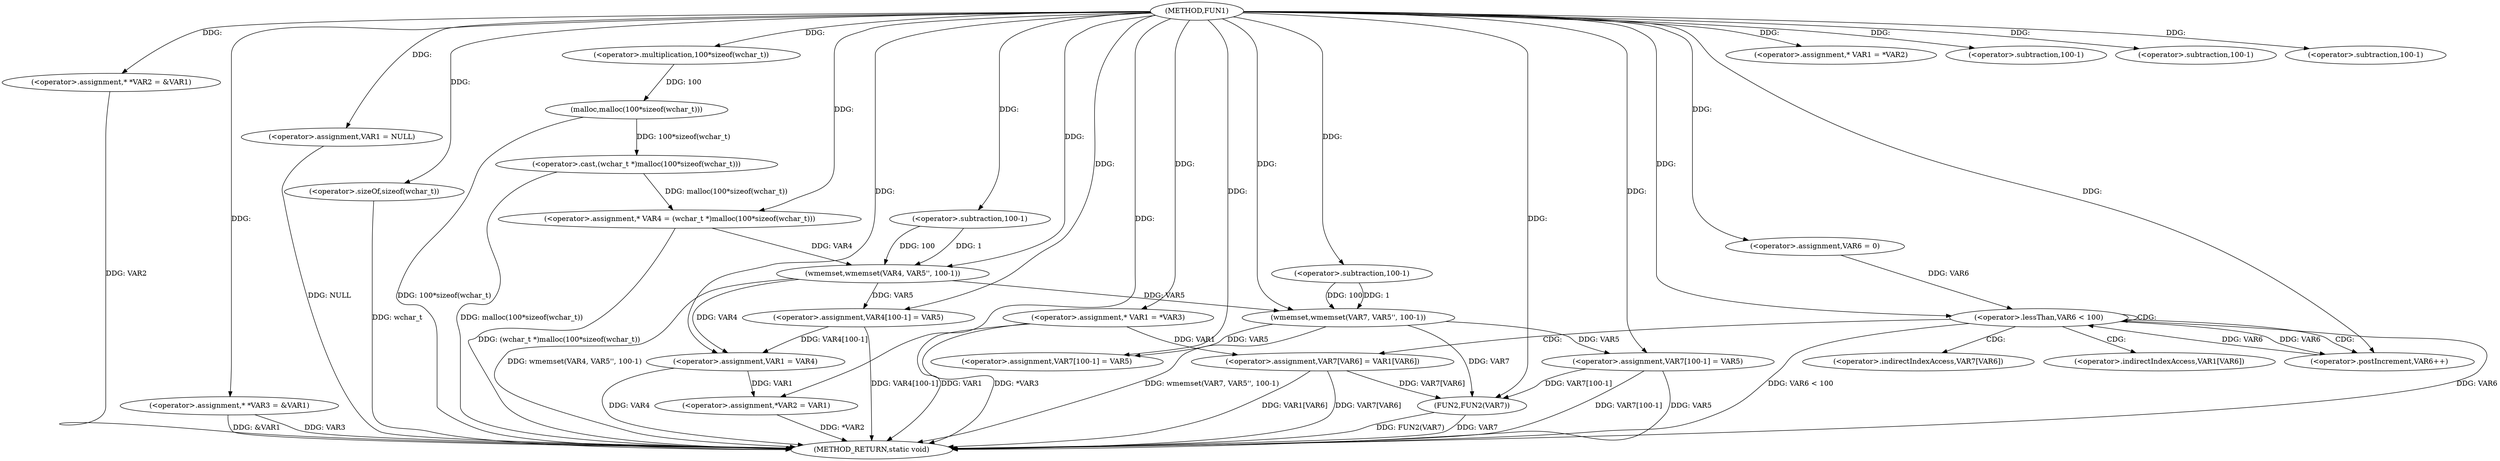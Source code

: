 digraph FUN1 {  
"1000100" [label = "(METHOD,FUN1)" ]
"1000201" [label = "(METHOD_RETURN,static void)" ]
"1000104" [label = "(<operator>.assignment,* *VAR2 = &VAR1)" ]
"1000109" [label = "(<operator>.assignment,* *VAR3 = &VAR1)" ]
"1000113" [label = "(<operator>.assignment,VAR1 = NULL)" ]
"1000118" [label = "(<operator>.assignment,* VAR1 = *VAR2)" ]
"1000124" [label = "(<operator>.assignment,* VAR4 = (wchar_t *)malloc(100*sizeof(wchar_t)))" ]
"1000126" [label = "(<operator>.cast,(wchar_t *)malloc(100*sizeof(wchar_t)))" ]
"1000128" [label = "(malloc,malloc(100*sizeof(wchar_t)))" ]
"1000129" [label = "(<operator>.multiplication,100*sizeof(wchar_t))" ]
"1000131" [label = "(<operator>.sizeOf,sizeof(wchar_t))" ]
"1000133" [label = "(wmemset,wmemset(VAR4, VAR5'', 100-1))" ]
"1000136" [label = "(<operator>.subtraction,100-1)" ]
"1000139" [label = "(<operator>.assignment,VAR4[100-1] = VAR5)" ]
"1000142" [label = "(<operator>.subtraction,100-1)" ]
"1000146" [label = "(<operator>.assignment,VAR1 = VAR4)" ]
"1000149" [label = "(<operator>.assignment,*VAR2 = VAR1)" ]
"1000155" [label = "(<operator>.assignment,* VAR1 = *VAR3)" ]
"1000162" [label = "(wmemset,wmemset(VAR7, VAR5'', 100-1))" ]
"1000165" [label = "(<operator>.subtraction,100-1)" ]
"1000168" [label = "(<operator>.assignment,VAR7[100-1] = VAR5)" ]
"1000171" [label = "(<operator>.subtraction,100-1)" ]
"1000176" [label = "(<operator>.assignment,VAR6 = 0)" ]
"1000179" [label = "(<operator>.lessThan,VAR6 < 100)" ]
"1000182" [label = "(<operator>.postIncrement,VAR6++)" ]
"1000185" [label = "(<operator>.assignment,VAR7[VAR6] = VAR1[VAR6])" ]
"1000192" [label = "(<operator>.assignment,VAR7[100-1] = VAR5)" ]
"1000195" [label = "(<operator>.subtraction,100-1)" ]
"1000199" [label = "(FUN2,FUN2(VAR7))" ]
"1000186" [label = "(<operator>.indirectIndexAccess,VAR7[VAR6])" ]
"1000189" [label = "(<operator>.indirectIndexAccess,VAR1[VAR6])" ]
  "1000104" -> "1000201"  [ label = "DDG: VAR2"] 
  "1000185" -> "1000201"  [ label = "DDG: VAR1[VAR6]"] 
  "1000133" -> "1000201"  [ label = "DDG: wmemset(VAR4, VAR5'', 100-1)"] 
  "1000199" -> "1000201"  [ label = "DDG: FUN2(VAR7)"] 
  "1000149" -> "1000201"  [ label = "DDG: *VAR2"] 
  "1000185" -> "1000201"  [ label = "DDG: VAR7[VAR6]"] 
  "1000124" -> "1000201"  [ label = "DDG: (wchar_t *)malloc(100*sizeof(wchar_t))"] 
  "1000199" -> "1000201"  [ label = "DDG: VAR7"] 
  "1000155" -> "1000201"  [ label = "DDG: *VAR3"] 
  "1000179" -> "1000201"  [ label = "DDG: VAR6 < 100"] 
  "1000131" -> "1000201"  [ label = "DDG: wchar_t"] 
  "1000139" -> "1000201"  [ label = "DDG: VAR4[100-1]"] 
  "1000128" -> "1000201"  [ label = "DDG: 100*sizeof(wchar_t)"] 
  "1000113" -> "1000201"  [ label = "DDG: NULL"] 
  "1000179" -> "1000201"  [ label = "DDG: VAR6"] 
  "1000146" -> "1000201"  [ label = "DDG: VAR4"] 
  "1000192" -> "1000201"  [ label = "DDG: VAR7[100-1]"] 
  "1000109" -> "1000201"  [ label = "DDG: VAR3"] 
  "1000126" -> "1000201"  [ label = "DDG: malloc(100*sizeof(wchar_t))"] 
  "1000155" -> "1000201"  [ label = "DDG: VAR1"] 
  "1000162" -> "1000201"  [ label = "DDG: wmemset(VAR7, VAR5'', 100-1)"] 
  "1000109" -> "1000201"  [ label = "DDG: &VAR1"] 
  "1000192" -> "1000201"  [ label = "DDG: VAR5"] 
  "1000100" -> "1000104"  [ label = "DDG: "] 
  "1000100" -> "1000109"  [ label = "DDG: "] 
  "1000100" -> "1000113"  [ label = "DDG: "] 
  "1000100" -> "1000118"  [ label = "DDG: "] 
  "1000126" -> "1000124"  [ label = "DDG: malloc(100*sizeof(wchar_t))"] 
  "1000100" -> "1000124"  [ label = "DDG: "] 
  "1000128" -> "1000126"  [ label = "DDG: 100*sizeof(wchar_t)"] 
  "1000129" -> "1000128"  [ label = "DDG: 100"] 
  "1000100" -> "1000129"  [ label = "DDG: "] 
  "1000100" -> "1000131"  [ label = "DDG: "] 
  "1000124" -> "1000133"  [ label = "DDG: VAR4"] 
  "1000100" -> "1000133"  [ label = "DDG: "] 
  "1000136" -> "1000133"  [ label = "DDG: 100"] 
  "1000136" -> "1000133"  [ label = "DDG: 1"] 
  "1000100" -> "1000136"  [ label = "DDG: "] 
  "1000133" -> "1000139"  [ label = "DDG: VAR5"] 
  "1000100" -> "1000139"  [ label = "DDG: "] 
  "1000100" -> "1000142"  [ label = "DDG: "] 
  "1000139" -> "1000146"  [ label = "DDG: VAR4[100-1]"] 
  "1000133" -> "1000146"  [ label = "DDG: VAR4"] 
  "1000100" -> "1000146"  [ label = "DDG: "] 
  "1000146" -> "1000149"  [ label = "DDG: VAR1"] 
  "1000100" -> "1000149"  [ label = "DDG: "] 
  "1000100" -> "1000155"  [ label = "DDG: "] 
  "1000100" -> "1000162"  [ label = "DDG: "] 
  "1000133" -> "1000162"  [ label = "DDG: VAR5"] 
  "1000165" -> "1000162"  [ label = "DDG: 100"] 
  "1000165" -> "1000162"  [ label = "DDG: 1"] 
  "1000100" -> "1000165"  [ label = "DDG: "] 
  "1000162" -> "1000168"  [ label = "DDG: VAR5"] 
  "1000100" -> "1000168"  [ label = "DDG: "] 
  "1000100" -> "1000171"  [ label = "DDG: "] 
  "1000100" -> "1000176"  [ label = "DDG: "] 
  "1000176" -> "1000179"  [ label = "DDG: VAR6"] 
  "1000182" -> "1000179"  [ label = "DDG: VAR6"] 
  "1000100" -> "1000179"  [ label = "DDG: "] 
  "1000179" -> "1000182"  [ label = "DDG: VAR6"] 
  "1000100" -> "1000182"  [ label = "DDG: "] 
  "1000155" -> "1000185"  [ label = "DDG: VAR1"] 
  "1000100" -> "1000192"  [ label = "DDG: "] 
  "1000162" -> "1000192"  [ label = "DDG: VAR5"] 
  "1000100" -> "1000195"  [ label = "DDG: "] 
  "1000185" -> "1000199"  [ label = "DDG: VAR7[VAR6]"] 
  "1000192" -> "1000199"  [ label = "DDG: VAR7[100-1]"] 
  "1000162" -> "1000199"  [ label = "DDG: VAR7"] 
  "1000100" -> "1000199"  [ label = "DDG: "] 
  "1000179" -> "1000179"  [ label = "CDG: "] 
  "1000179" -> "1000182"  [ label = "CDG: "] 
  "1000179" -> "1000186"  [ label = "CDG: "] 
  "1000179" -> "1000189"  [ label = "CDG: "] 
  "1000179" -> "1000185"  [ label = "CDG: "] 
}
